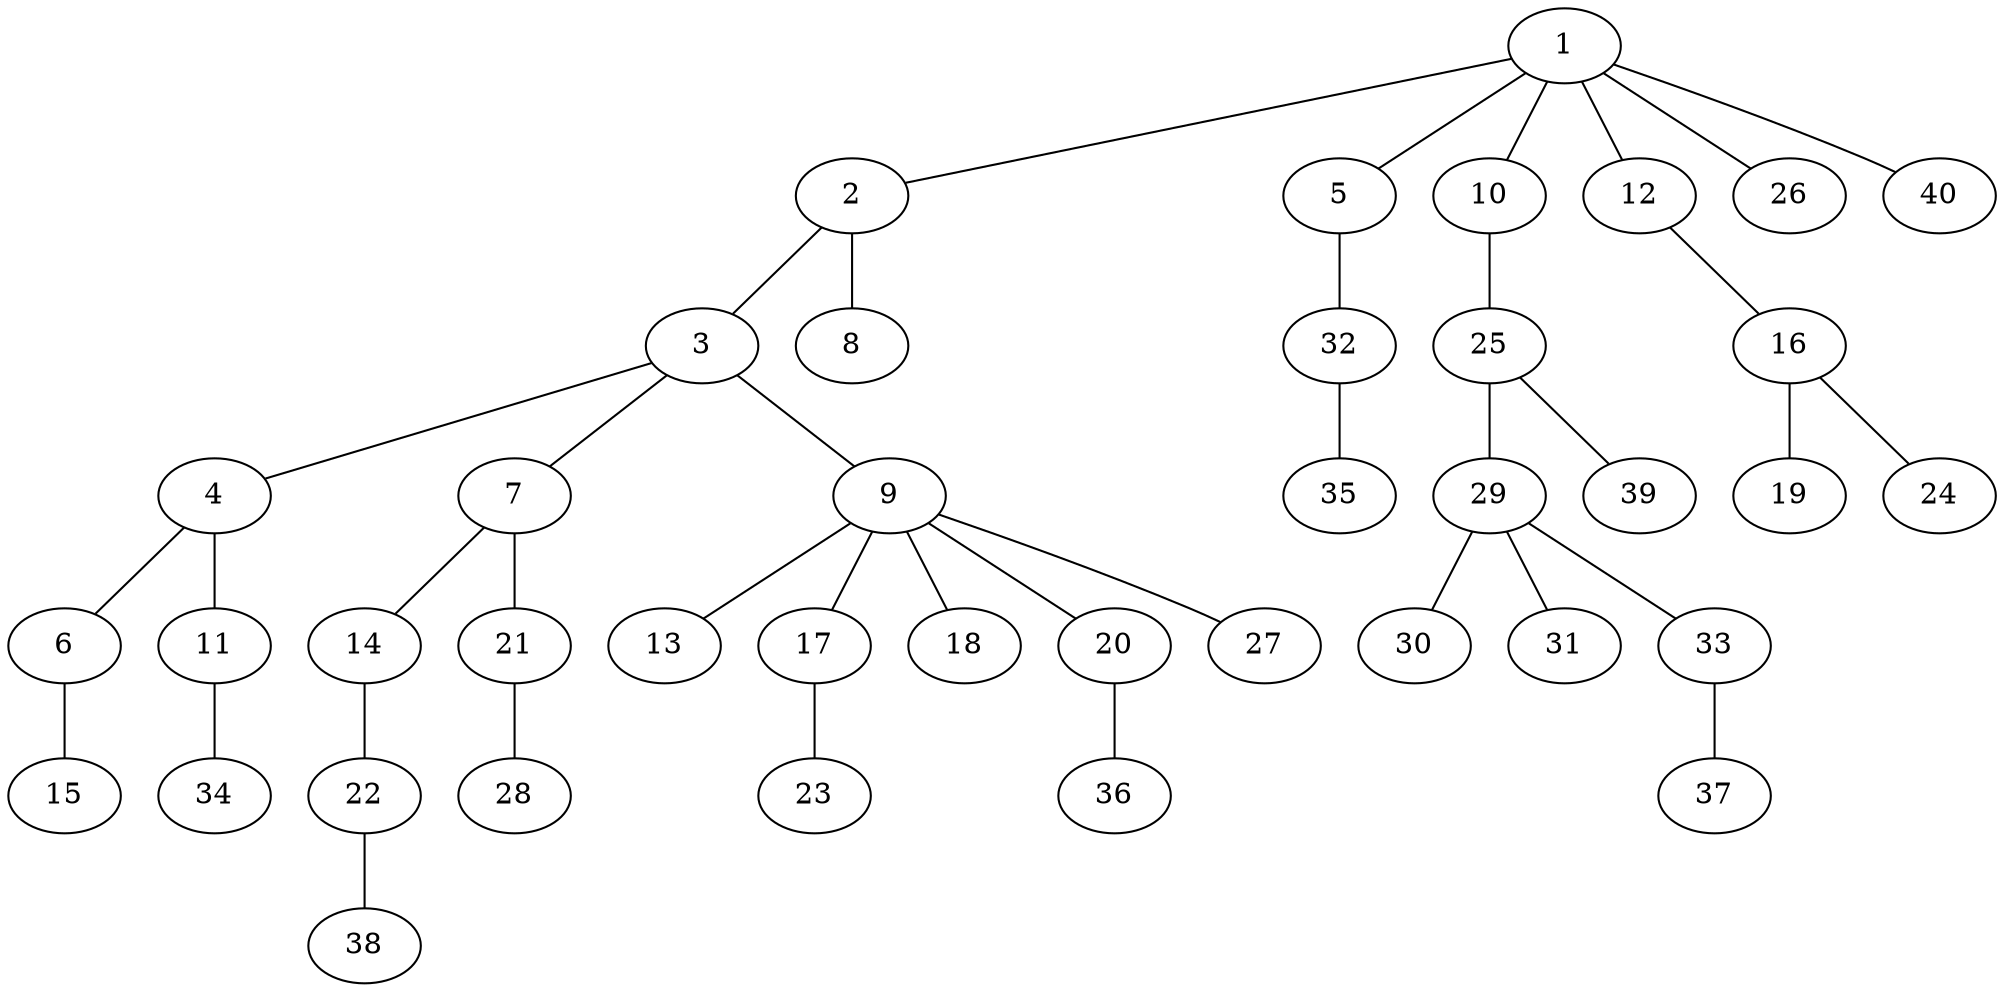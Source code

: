 graph graphname {1--2
1--5
1--10
1--12
1--26
1--40
2--3
2--8
3--4
3--7
3--9
4--6
4--11
5--32
6--15
7--14
7--21
9--13
9--17
9--18
9--20
9--27
10--25
11--34
12--16
14--22
16--19
16--24
17--23
20--36
21--28
22--38
25--29
25--39
29--30
29--31
29--33
32--35
33--37
}